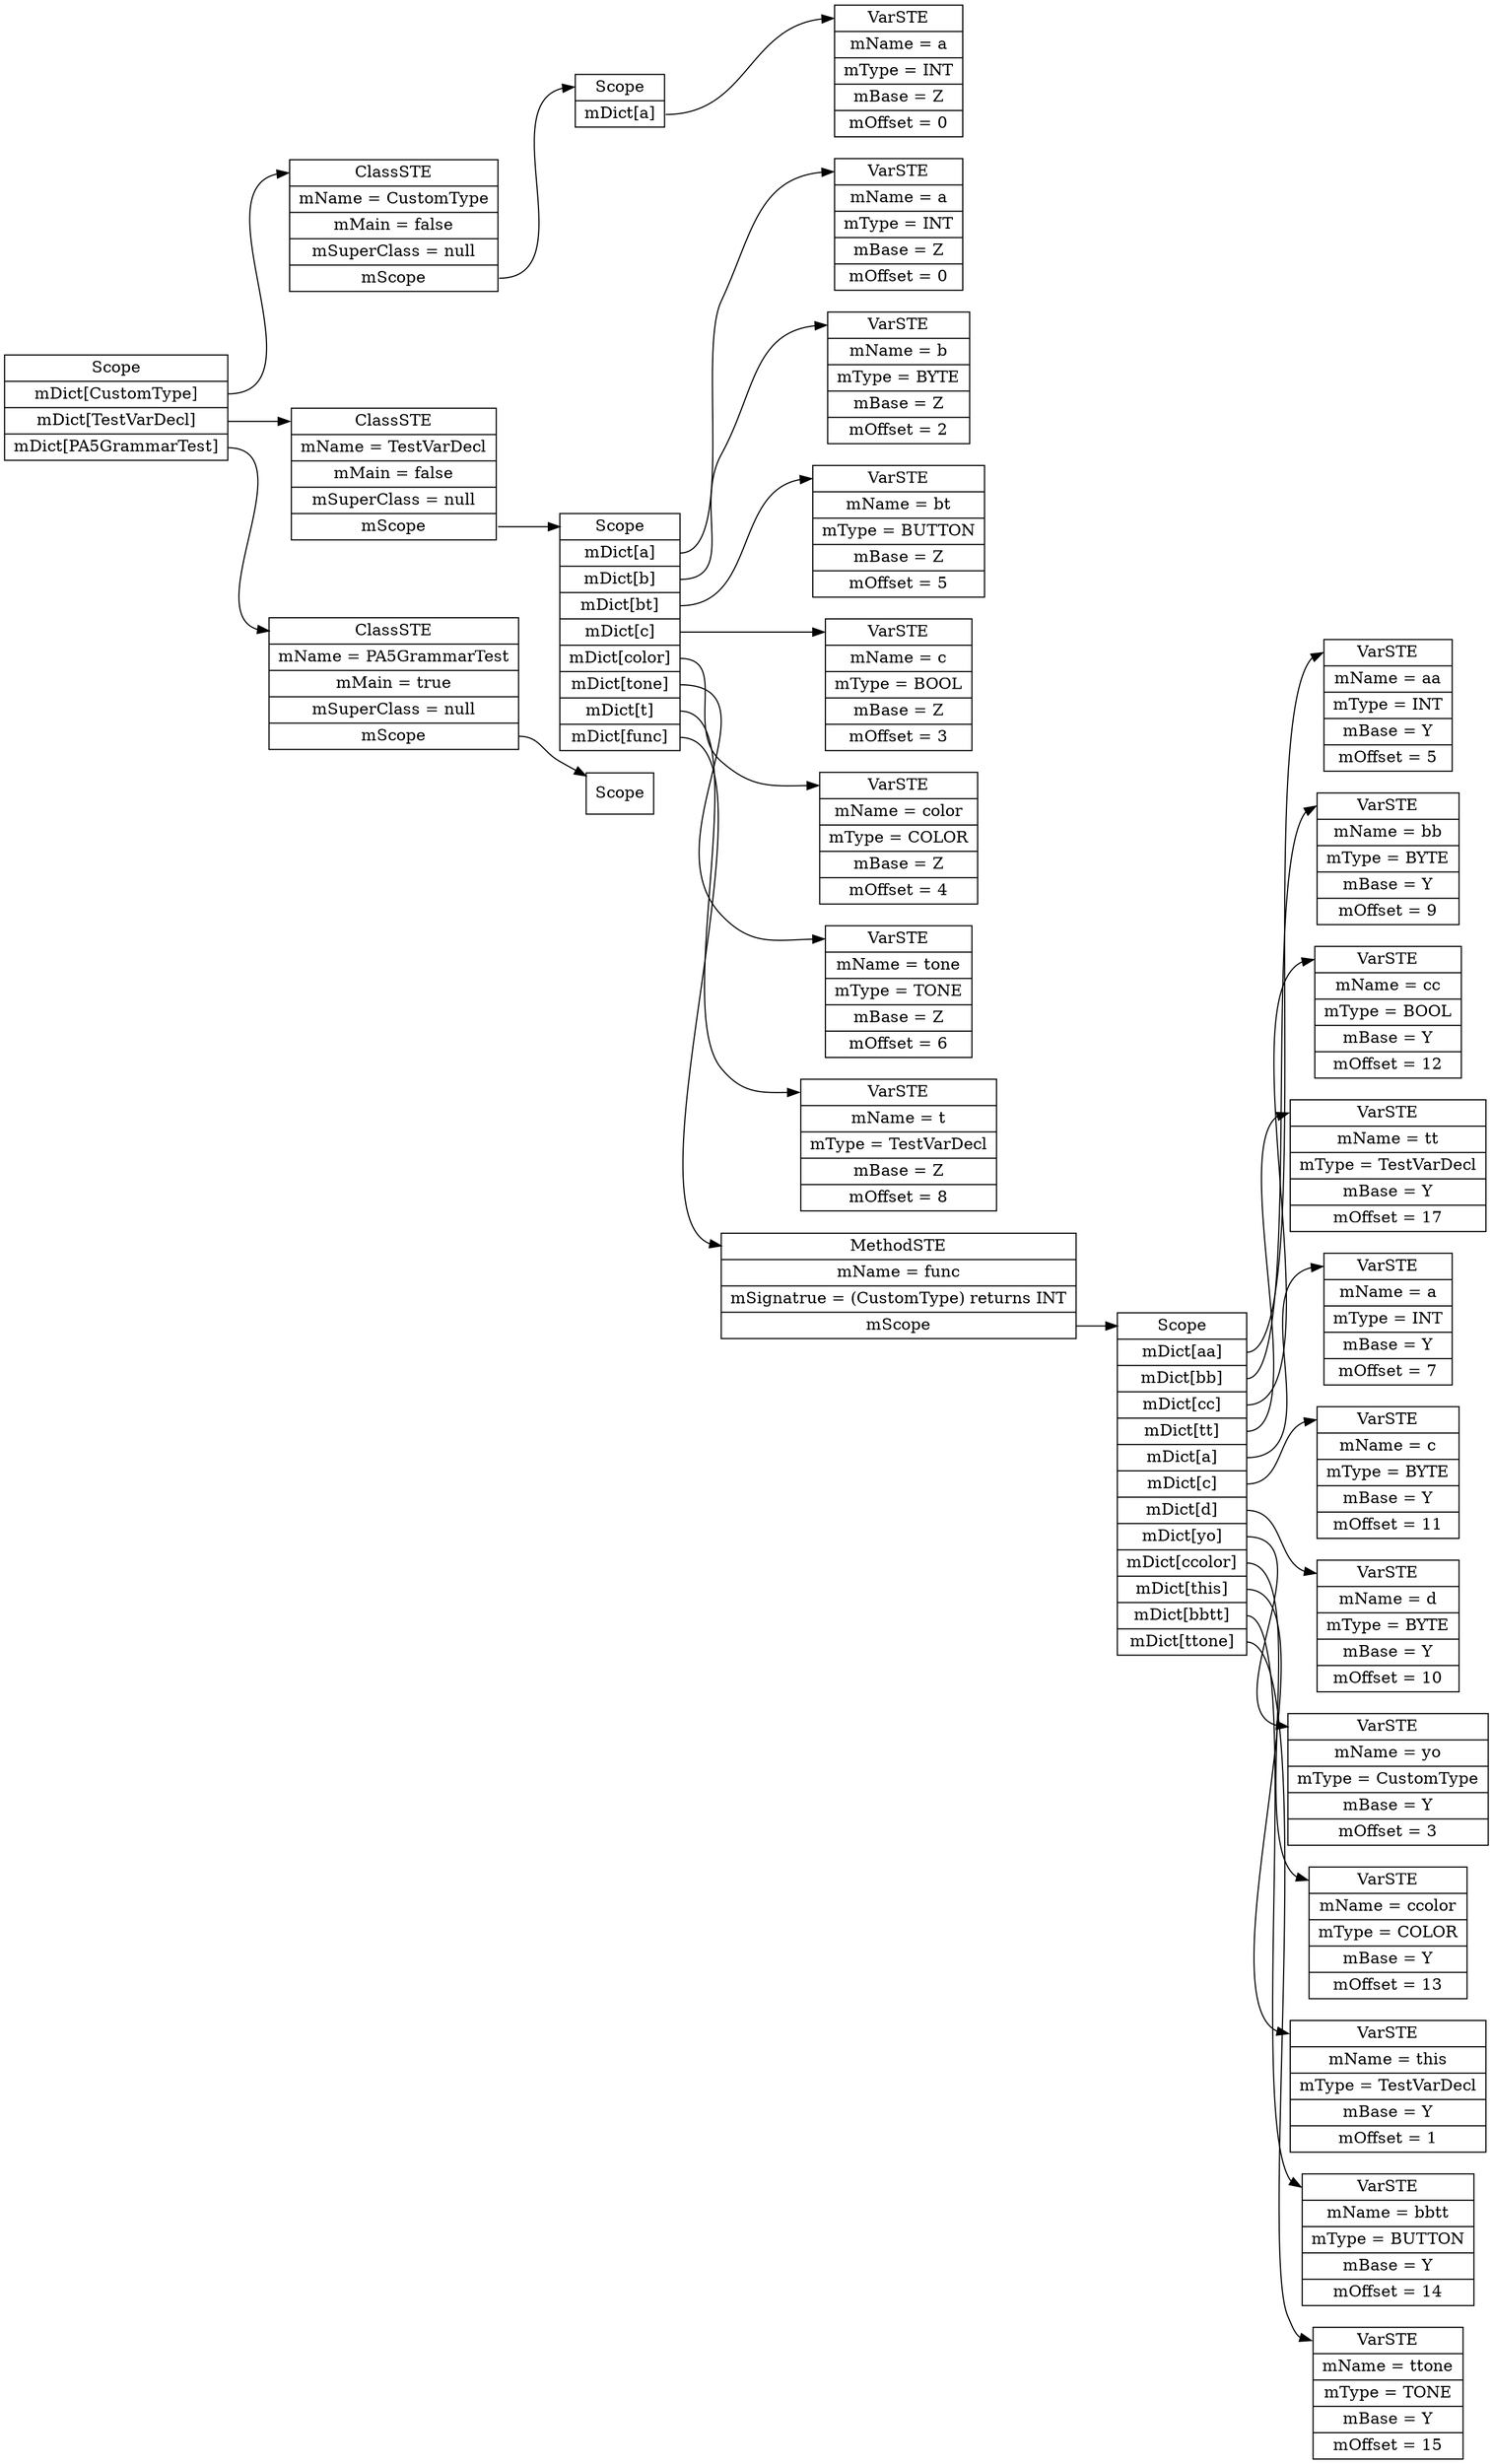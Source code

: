 digraph ASTGraph {
graph [rankdir="LR"];
node [shape=record];
0 [ label=" <f0> Scope | <f1> mDict\[CustomType\] | <f2> mDict\[TestVarDecl\] | <f3> mDict\[PA5GrammarTest\] "];
1[ label="  <f0> ClassSTE| <f1> mName = CustomType| <f2> mMain = false| <f3> mSuperClass = null| <f4> mScope "];
0:<f1> -> 1:<f0>
4 [ label=" <f0> Scope | <f1> mDict\[a\] "];
1:<f4> -> 4:<f0>
5 [ label="  <f0> VarSTE | <f1> mName = a| <f2> mType = INT| <f3> mBase = Z| <f4> mOffset = 0"];
4:<f1> -> 5:<f0>
2[ label="  <f0> ClassSTE| <f1> mName = TestVarDecl| <f2> mMain = false| <f3> mSuperClass = null| <f4> mScope "];
0:<f2> -> 2:<f0>
6 [ label=" <f0> Scope | <f1> mDict\[a\] | <f2> mDict\[b\] | <f3> mDict\[bt\] | <f4> mDict\[c\] | <f5> mDict\[color\] | <f6> mDict\[tone\] | <f7> mDict\[t\] | <f8> mDict\[func\] "];
2:<f4> -> 6:<f0>
7 [ label="  <f0> VarSTE | <f1> mName = a| <f2> mType = INT| <f3> mBase = Z| <f4> mOffset = 0"];
6:<f1> -> 7:<f0>
8 [ label="  <f0> VarSTE | <f1> mName = b| <f2> mType = BYTE| <f3> mBase = Z| <f4> mOffset = 2"];
6:<f2> -> 8:<f0>
9 [ label="  <f0> VarSTE | <f1> mName = bt| <f2> mType = BUTTON| <f3> mBase = Z| <f4> mOffset = 5"];
6:<f3> -> 9:<f0>
10 [ label="  <f0> VarSTE | <f1> mName = c| <f2> mType = BOOL| <f3> mBase = Z| <f4> mOffset = 3"];
6:<f4> -> 10:<f0>
11 [ label="  <f0> VarSTE | <f1> mName = color| <f2> mType = COLOR| <f3> mBase = Z| <f4> mOffset = 4"];
6:<f5> -> 11:<f0>
12 [ label="  <f0> VarSTE | <f1> mName = tone| <f2> mType = TONE| <f3> mBase = Z| <f4> mOffset = 6"];
6:<f6> -> 12:<f0>
13 [ label="  <f0> VarSTE | <f1> mName = t| <f2> mType = TestVarDecl| <f3> mBase = Z| <f4> mOffset = 8"];
6:<f7> -> 13:<f0>
14 [ label="  <f0> MethodSTE | <f1> mName = func| <f2> mSignatrue = (CustomType) returns INT| <f3> mScope"];
6:<f8> -> 14:<f0>
15 [ label=" <f0> Scope | <f1> mDict\[aa\] | <f2> mDict\[bb\] | <f3> mDict\[cc\] | <f4> mDict\[tt\] | <f5> mDict\[a\] | <f6> mDict\[c\] | <f7> mDict\[d\] | <f8> mDict\[yo\] | <f9> mDict\[ccolor\] | <f10> mDict\[this\] | <f11> mDict\[bbtt\] | <f12> mDict\[ttone\] "];
14:<f3> -> 15:<f0>
16 [ label="  <f0> VarSTE | <f1> mName = aa| <f2> mType = INT| <f3> mBase = Y| <f4> mOffset = 5"];
15:<f1> -> 16:<f0>
17 [ label="  <f0> VarSTE | <f1> mName = bb| <f2> mType = BYTE| <f3> mBase = Y| <f4> mOffset = 9"];
15:<f2> -> 17:<f0>
18 [ label="  <f0> VarSTE | <f1> mName = cc| <f2> mType = BOOL| <f3> mBase = Y| <f4> mOffset = 12"];
15:<f3> -> 18:<f0>
19 [ label="  <f0> VarSTE | <f1> mName = tt| <f2> mType = TestVarDecl| <f3> mBase = Y| <f4> mOffset = 17"];
15:<f4> -> 19:<f0>
20 [ label="  <f0> VarSTE | <f1> mName = a| <f2> mType = INT| <f3> mBase = Y| <f4> mOffset = 7"];
15:<f5> -> 20:<f0>
21 [ label="  <f0> VarSTE | <f1> mName = c| <f2> mType = BYTE| <f3> mBase = Y| <f4> mOffset = 11"];
15:<f6> -> 21:<f0>
22 [ label="  <f0> VarSTE | <f1> mName = d| <f2> mType = BYTE| <f3> mBase = Y| <f4> mOffset = 10"];
15:<f7> -> 22:<f0>
23 [ label="  <f0> VarSTE | <f1> mName = yo| <f2> mType = CustomType| <f3> mBase = Y| <f4> mOffset = 3"];
15:<f8> -> 23:<f0>
24 [ label="  <f0> VarSTE | <f1> mName = ccolor| <f2> mType = COLOR| <f3> mBase = Y| <f4> mOffset = 13"];
15:<f9> -> 24:<f0>
25 [ label="  <f0> VarSTE | <f1> mName = this| <f2> mType = TestVarDecl| <f3> mBase = Y| <f4> mOffset = 1"];
15:<f10> -> 25:<f0>
26 [ label="  <f0> VarSTE | <f1> mName = bbtt| <f2> mType = BUTTON| <f3> mBase = Y| <f4> mOffset = 14"];
15:<f11> -> 26:<f0>
27 [ label="  <f0> VarSTE | <f1> mName = ttone| <f2> mType = TONE| <f3> mBase = Y| <f4> mOffset = 15"];
15:<f12> -> 27:<f0>
3[ label="  <f0> ClassSTE| <f1> mName = PA5GrammarTest| <f2> mMain = true| <f3> mSuperClass = null| <f4> mScope "];
0:<f3> -> 3:<f0>
28 [ label=" <f0> Scope "];
3:<f4> -> 28:<f0>
}
